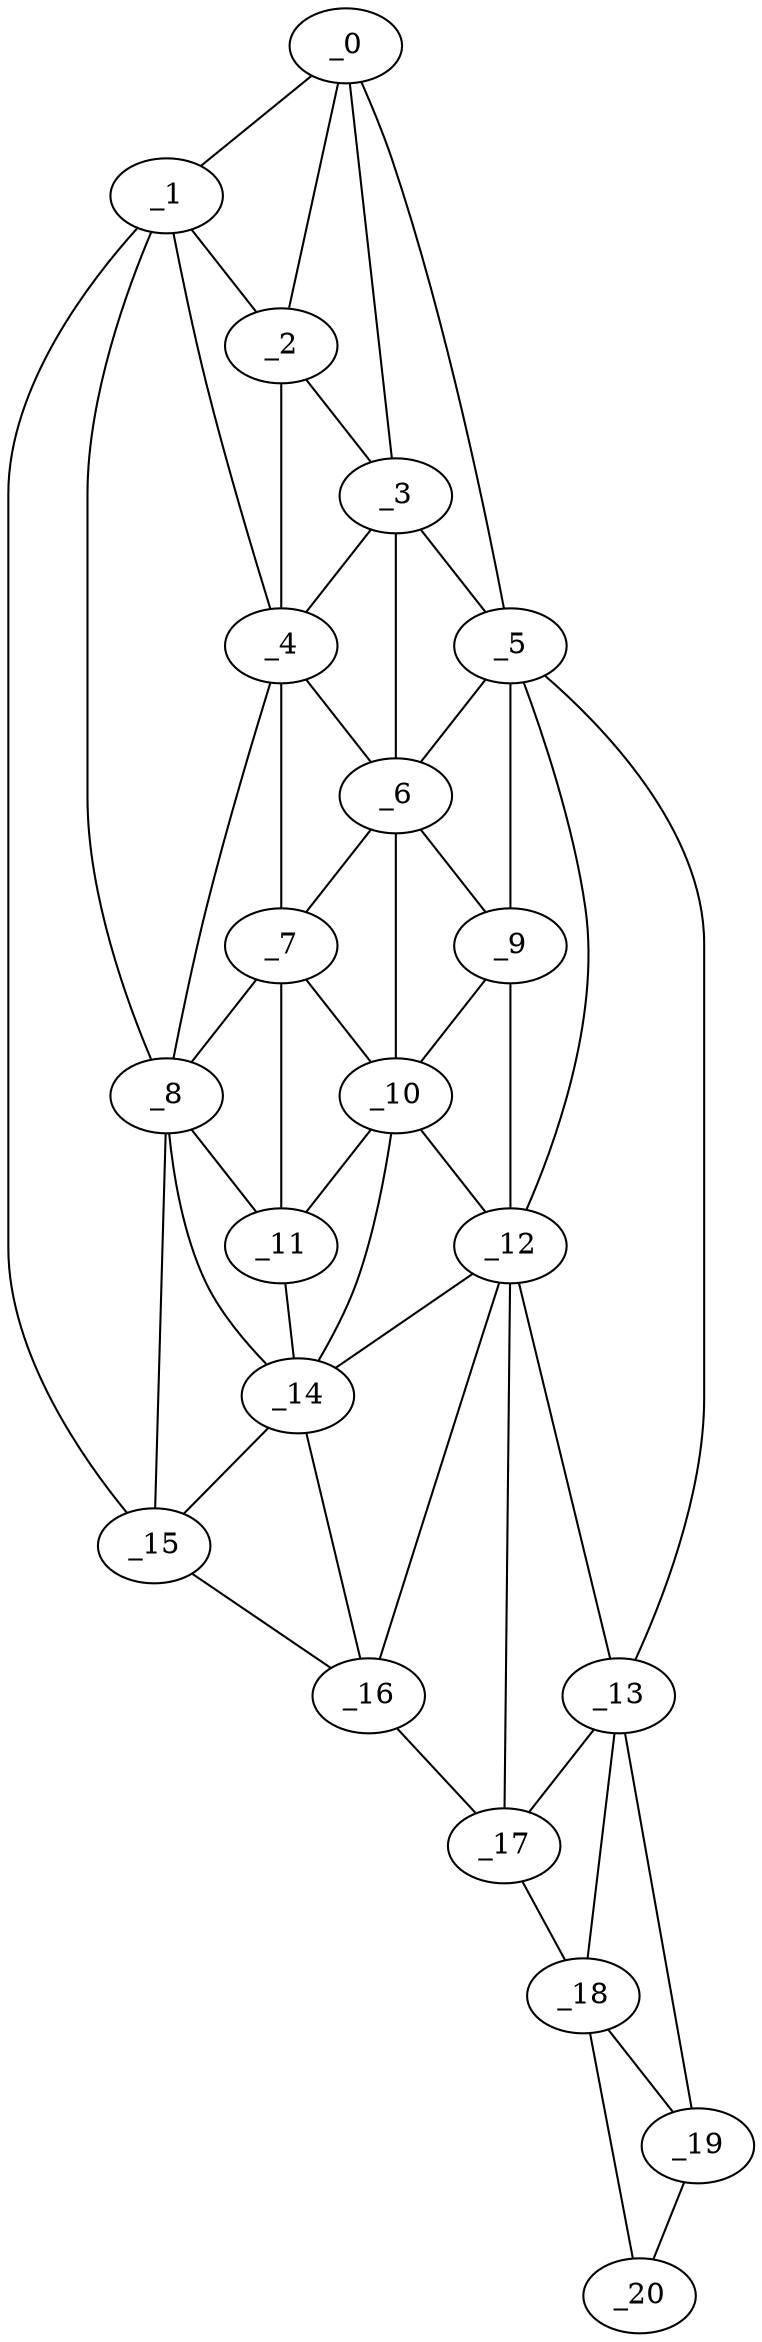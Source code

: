 graph "obj76__75.gxl" {
	_0	 [x=12,
		y=30];
	_1	 [x=21,
		y=30];
	_0 -- _1	 [valence=1];
	_2	 [x=21,
		y=39];
	_0 -- _2	 [valence=2];
	_3	 [x=27,
		y=50];
	_0 -- _3	 [valence=1];
	_5	 [x=36,
		y=72];
	_0 -- _5	 [valence=1];
	_1 -- _2	 [valence=2];
	_4	 [x=28,
		y=44];
	_1 -- _4	 [valence=1];
	_8	 [x=45,
		y=32];
	_1 -- _8	 [valence=2];
	_15	 [x=87,
		y=34];
	_1 -- _15	 [valence=1];
	_2 -- _3	 [valence=2];
	_2 -- _4	 [valence=2];
	_3 -- _4	 [valence=2];
	_3 -- _5	 [valence=2];
	_6	 [x=37,
		y=55];
	_3 -- _6	 [valence=2];
	_4 -- _6	 [valence=1];
	_7	 [x=43,
		y=47];
	_4 -- _7	 [valence=2];
	_4 -- _8	 [valence=2];
	_5 -- _6	 [valence=2];
	_9	 [x=46,
		y=69];
	_5 -- _9	 [valence=1];
	_12	 [x=53,
		y=75];
	_5 -- _12	 [valence=2];
	_13	 [x=56,
		y=95];
	_5 -- _13	 [valence=1];
	_6 -- _7	 [valence=2];
	_6 -- _9	 [valence=2];
	_10	 [x=49,
		y=54];
	_6 -- _10	 [valence=1];
	_7 -- _8	 [valence=1];
	_7 -- _10	 [valence=2];
	_11	 [x=52,
		y=42];
	_7 -- _11	 [valence=2];
	_8 -- _11	 [valence=2];
	_14	 [x=79,
		y=36];
	_8 -- _14	 [valence=1];
	_8 -- _15	 [valence=2];
	_9 -- _10	 [valence=1];
	_9 -- _12	 [valence=2];
	_10 -- _11	 [valence=2];
	_10 -- _12	 [valence=2];
	_10 -- _14	 [valence=2];
	_11 -- _14	 [valence=2];
	_12 -- _13	 [valence=2];
	_12 -- _14	 [valence=1];
	_16	 [x=96,
		y=47];
	_12 -- _16	 [valence=2];
	_17	 [x=110,
		y=70];
	_12 -- _17	 [valence=2];
	_13 -- _17	 [valence=2];
	_18	 [x=116,
		y=82];
	_13 -- _18	 [valence=2];
	_19	 [x=118,
		y=95];
	_13 -- _19	 [valence=1];
	_14 -- _15	 [valence=2];
	_14 -- _16	 [valence=2];
	_15 -- _16	 [valence=1];
	_16 -- _17	 [valence=1];
	_17 -- _18	 [valence=1];
	_18 -- _19	 [valence=2];
	_20	 [x=119,
		y=90];
	_18 -- _20	 [valence=1];
	_19 -- _20	 [valence=1];
}
